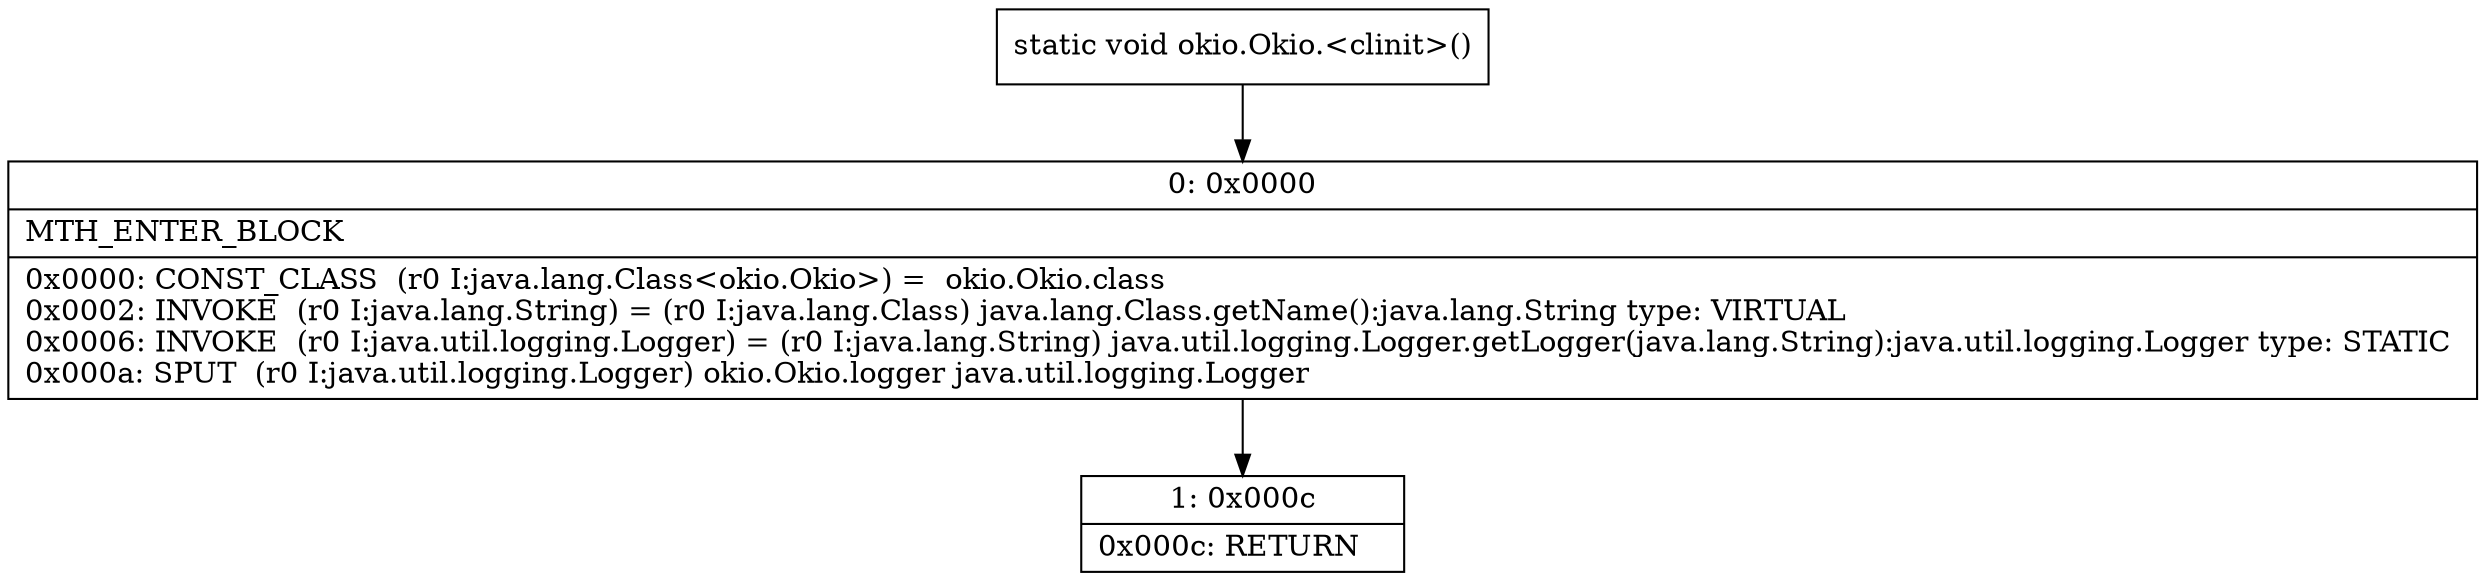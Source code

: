 digraph "CFG forokio.Okio.\<clinit\>()V" {
Node_0 [shape=record,label="{0\:\ 0x0000|MTH_ENTER_BLOCK\l|0x0000: CONST_CLASS  (r0 I:java.lang.Class\<okio.Okio\>) =  okio.Okio.class \l0x0002: INVOKE  (r0 I:java.lang.String) = (r0 I:java.lang.Class) java.lang.Class.getName():java.lang.String type: VIRTUAL \l0x0006: INVOKE  (r0 I:java.util.logging.Logger) = (r0 I:java.lang.String) java.util.logging.Logger.getLogger(java.lang.String):java.util.logging.Logger type: STATIC \l0x000a: SPUT  (r0 I:java.util.logging.Logger) okio.Okio.logger java.util.logging.Logger \l}"];
Node_1 [shape=record,label="{1\:\ 0x000c|0x000c: RETURN   \l}"];
MethodNode[shape=record,label="{static void okio.Okio.\<clinit\>() }"];
MethodNode -> Node_0;
Node_0 -> Node_1;
}

